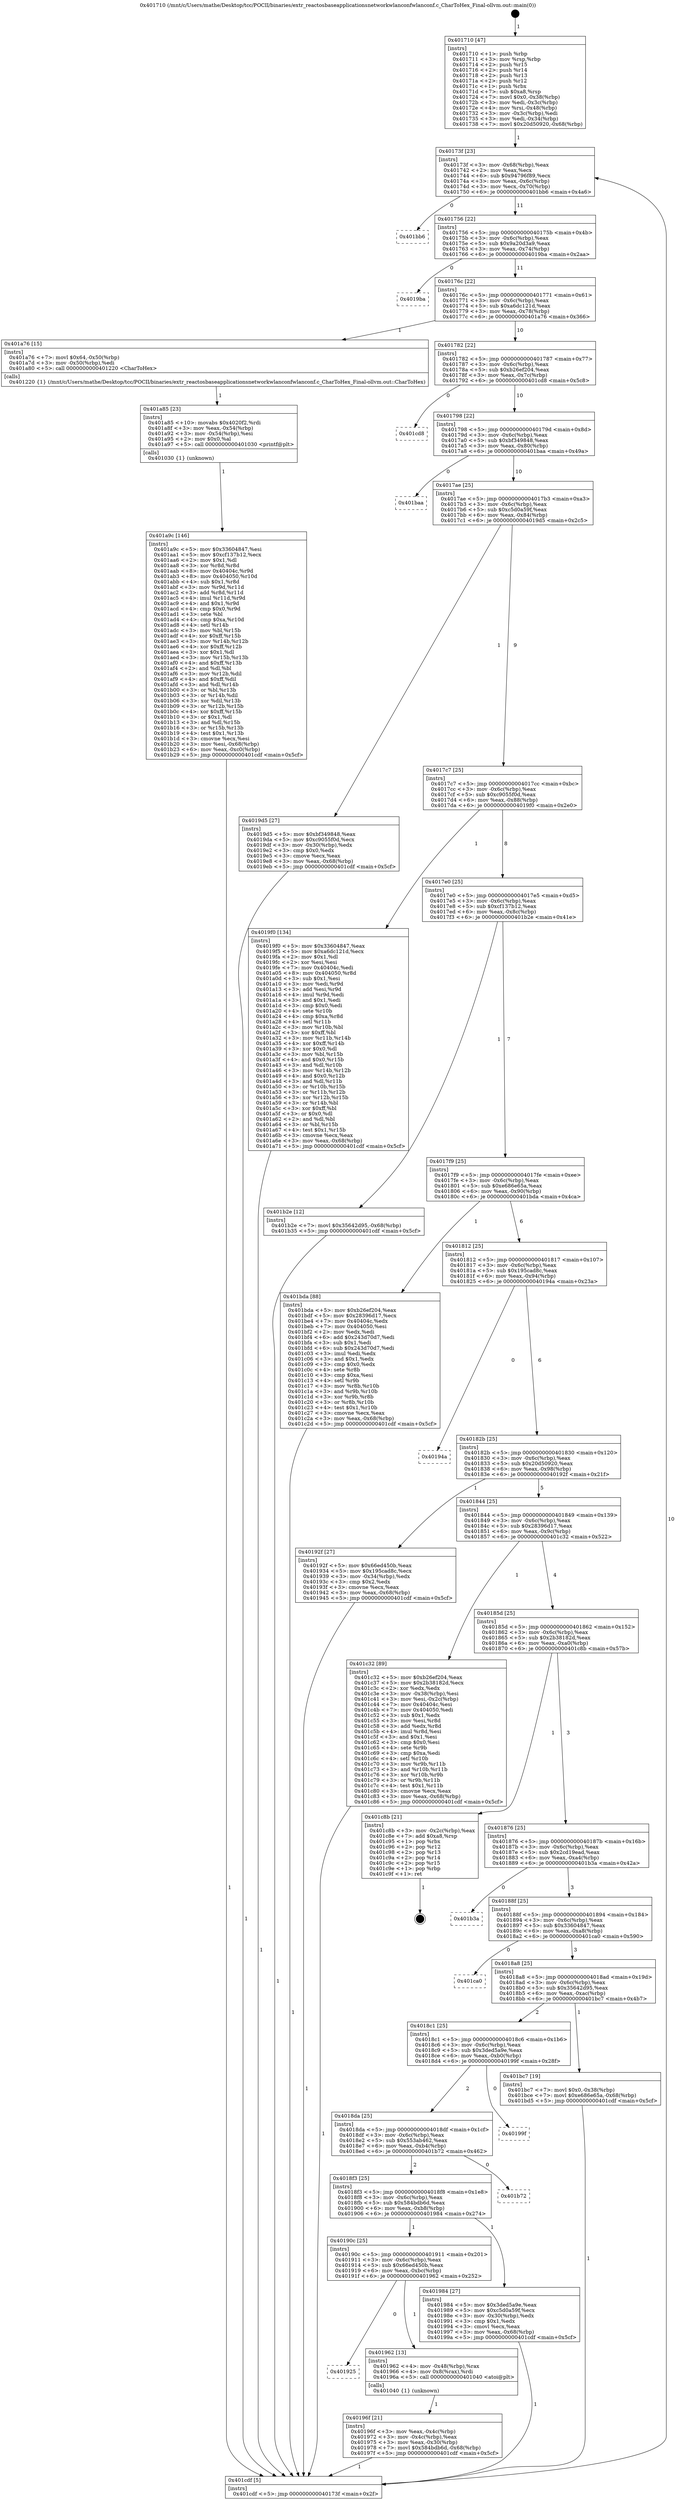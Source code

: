 digraph "0x401710" {
  label = "0x401710 (/mnt/c/Users/mathe/Desktop/tcc/POCII/binaries/extr_reactosbaseapplicationsnetworkwlanconfwlanconf.c_CharToHex_Final-ollvm.out::main(0))"
  labelloc = "t"
  node[shape=record]

  Entry [label="",width=0.3,height=0.3,shape=circle,fillcolor=black,style=filled]
  "0x40173f" [label="{
     0x40173f [23]\l
     | [instrs]\l
     &nbsp;&nbsp;0x40173f \<+3\>: mov -0x68(%rbp),%eax\l
     &nbsp;&nbsp;0x401742 \<+2\>: mov %eax,%ecx\l
     &nbsp;&nbsp;0x401744 \<+6\>: sub $0x94796f89,%ecx\l
     &nbsp;&nbsp;0x40174a \<+3\>: mov %eax,-0x6c(%rbp)\l
     &nbsp;&nbsp;0x40174d \<+3\>: mov %ecx,-0x70(%rbp)\l
     &nbsp;&nbsp;0x401750 \<+6\>: je 0000000000401bb6 \<main+0x4a6\>\l
  }"]
  "0x401bb6" [label="{
     0x401bb6\l
  }", style=dashed]
  "0x401756" [label="{
     0x401756 [22]\l
     | [instrs]\l
     &nbsp;&nbsp;0x401756 \<+5\>: jmp 000000000040175b \<main+0x4b\>\l
     &nbsp;&nbsp;0x40175b \<+3\>: mov -0x6c(%rbp),%eax\l
     &nbsp;&nbsp;0x40175e \<+5\>: sub $0x9a20d3a9,%eax\l
     &nbsp;&nbsp;0x401763 \<+3\>: mov %eax,-0x74(%rbp)\l
     &nbsp;&nbsp;0x401766 \<+6\>: je 00000000004019ba \<main+0x2aa\>\l
  }"]
  Exit [label="",width=0.3,height=0.3,shape=circle,fillcolor=black,style=filled,peripheries=2]
  "0x4019ba" [label="{
     0x4019ba\l
  }", style=dashed]
  "0x40176c" [label="{
     0x40176c [22]\l
     | [instrs]\l
     &nbsp;&nbsp;0x40176c \<+5\>: jmp 0000000000401771 \<main+0x61\>\l
     &nbsp;&nbsp;0x401771 \<+3\>: mov -0x6c(%rbp),%eax\l
     &nbsp;&nbsp;0x401774 \<+5\>: sub $0xa6dc121d,%eax\l
     &nbsp;&nbsp;0x401779 \<+3\>: mov %eax,-0x78(%rbp)\l
     &nbsp;&nbsp;0x40177c \<+6\>: je 0000000000401a76 \<main+0x366\>\l
  }"]
  "0x401a9c" [label="{
     0x401a9c [146]\l
     | [instrs]\l
     &nbsp;&nbsp;0x401a9c \<+5\>: mov $0x33604847,%esi\l
     &nbsp;&nbsp;0x401aa1 \<+5\>: mov $0xcf137b12,%ecx\l
     &nbsp;&nbsp;0x401aa6 \<+2\>: mov $0x1,%dl\l
     &nbsp;&nbsp;0x401aa8 \<+3\>: xor %r8d,%r8d\l
     &nbsp;&nbsp;0x401aab \<+8\>: mov 0x40404c,%r9d\l
     &nbsp;&nbsp;0x401ab3 \<+8\>: mov 0x404050,%r10d\l
     &nbsp;&nbsp;0x401abb \<+4\>: sub $0x1,%r8d\l
     &nbsp;&nbsp;0x401abf \<+3\>: mov %r9d,%r11d\l
     &nbsp;&nbsp;0x401ac2 \<+3\>: add %r8d,%r11d\l
     &nbsp;&nbsp;0x401ac5 \<+4\>: imul %r11d,%r9d\l
     &nbsp;&nbsp;0x401ac9 \<+4\>: and $0x1,%r9d\l
     &nbsp;&nbsp;0x401acd \<+4\>: cmp $0x0,%r9d\l
     &nbsp;&nbsp;0x401ad1 \<+3\>: sete %bl\l
     &nbsp;&nbsp;0x401ad4 \<+4\>: cmp $0xa,%r10d\l
     &nbsp;&nbsp;0x401ad8 \<+4\>: setl %r14b\l
     &nbsp;&nbsp;0x401adc \<+3\>: mov %bl,%r15b\l
     &nbsp;&nbsp;0x401adf \<+4\>: xor $0xff,%r15b\l
     &nbsp;&nbsp;0x401ae3 \<+3\>: mov %r14b,%r12b\l
     &nbsp;&nbsp;0x401ae6 \<+4\>: xor $0xff,%r12b\l
     &nbsp;&nbsp;0x401aea \<+3\>: xor $0x1,%dl\l
     &nbsp;&nbsp;0x401aed \<+3\>: mov %r15b,%r13b\l
     &nbsp;&nbsp;0x401af0 \<+4\>: and $0xff,%r13b\l
     &nbsp;&nbsp;0x401af4 \<+2\>: and %dl,%bl\l
     &nbsp;&nbsp;0x401af6 \<+3\>: mov %r12b,%dil\l
     &nbsp;&nbsp;0x401af9 \<+4\>: and $0xff,%dil\l
     &nbsp;&nbsp;0x401afd \<+3\>: and %dl,%r14b\l
     &nbsp;&nbsp;0x401b00 \<+3\>: or %bl,%r13b\l
     &nbsp;&nbsp;0x401b03 \<+3\>: or %r14b,%dil\l
     &nbsp;&nbsp;0x401b06 \<+3\>: xor %dil,%r13b\l
     &nbsp;&nbsp;0x401b09 \<+3\>: or %r12b,%r15b\l
     &nbsp;&nbsp;0x401b0c \<+4\>: xor $0xff,%r15b\l
     &nbsp;&nbsp;0x401b10 \<+3\>: or $0x1,%dl\l
     &nbsp;&nbsp;0x401b13 \<+3\>: and %dl,%r15b\l
     &nbsp;&nbsp;0x401b16 \<+3\>: or %r15b,%r13b\l
     &nbsp;&nbsp;0x401b19 \<+4\>: test $0x1,%r13b\l
     &nbsp;&nbsp;0x401b1d \<+3\>: cmovne %ecx,%esi\l
     &nbsp;&nbsp;0x401b20 \<+3\>: mov %esi,-0x68(%rbp)\l
     &nbsp;&nbsp;0x401b23 \<+6\>: mov %eax,-0xc0(%rbp)\l
     &nbsp;&nbsp;0x401b29 \<+5\>: jmp 0000000000401cdf \<main+0x5cf\>\l
  }"]
  "0x401a76" [label="{
     0x401a76 [15]\l
     | [instrs]\l
     &nbsp;&nbsp;0x401a76 \<+7\>: movl $0x64,-0x50(%rbp)\l
     &nbsp;&nbsp;0x401a7d \<+3\>: mov -0x50(%rbp),%edi\l
     &nbsp;&nbsp;0x401a80 \<+5\>: call 0000000000401220 \<CharToHex\>\l
     | [calls]\l
     &nbsp;&nbsp;0x401220 \{1\} (/mnt/c/Users/mathe/Desktop/tcc/POCII/binaries/extr_reactosbaseapplicationsnetworkwlanconfwlanconf.c_CharToHex_Final-ollvm.out::CharToHex)\l
  }"]
  "0x401782" [label="{
     0x401782 [22]\l
     | [instrs]\l
     &nbsp;&nbsp;0x401782 \<+5\>: jmp 0000000000401787 \<main+0x77\>\l
     &nbsp;&nbsp;0x401787 \<+3\>: mov -0x6c(%rbp),%eax\l
     &nbsp;&nbsp;0x40178a \<+5\>: sub $0xb26ef204,%eax\l
     &nbsp;&nbsp;0x40178f \<+3\>: mov %eax,-0x7c(%rbp)\l
     &nbsp;&nbsp;0x401792 \<+6\>: je 0000000000401cd8 \<main+0x5c8\>\l
  }"]
  "0x401a85" [label="{
     0x401a85 [23]\l
     | [instrs]\l
     &nbsp;&nbsp;0x401a85 \<+10\>: movabs $0x4020f2,%rdi\l
     &nbsp;&nbsp;0x401a8f \<+3\>: mov %eax,-0x54(%rbp)\l
     &nbsp;&nbsp;0x401a92 \<+3\>: mov -0x54(%rbp),%esi\l
     &nbsp;&nbsp;0x401a95 \<+2\>: mov $0x0,%al\l
     &nbsp;&nbsp;0x401a97 \<+5\>: call 0000000000401030 \<printf@plt\>\l
     | [calls]\l
     &nbsp;&nbsp;0x401030 \{1\} (unknown)\l
  }"]
  "0x401cd8" [label="{
     0x401cd8\l
  }", style=dashed]
  "0x401798" [label="{
     0x401798 [22]\l
     | [instrs]\l
     &nbsp;&nbsp;0x401798 \<+5\>: jmp 000000000040179d \<main+0x8d\>\l
     &nbsp;&nbsp;0x40179d \<+3\>: mov -0x6c(%rbp),%eax\l
     &nbsp;&nbsp;0x4017a0 \<+5\>: sub $0xbf349848,%eax\l
     &nbsp;&nbsp;0x4017a5 \<+3\>: mov %eax,-0x80(%rbp)\l
     &nbsp;&nbsp;0x4017a8 \<+6\>: je 0000000000401baa \<main+0x49a\>\l
  }"]
  "0x40196f" [label="{
     0x40196f [21]\l
     | [instrs]\l
     &nbsp;&nbsp;0x40196f \<+3\>: mov %eax,-0x4c(%rbp)\l
     &nbsp;&nbsp;0x401972 \<+3\>: mov -0x4c(%rbp),%eax\l
     &nbsp;&nbsp;0x401975 \<+3\>: mov %eax,-0x30(%rbp)\l
     &nbsp;&nbsp;0x401978 \<+7\>: movl $0x584bdb6d,-0x68(%rbp)\l
     &nbsp;&nbsp;0x40197f \<+5\>: jmp 0000000000401cdf \<main+0x5cf\>\l
  }"]
  "0x401baa" [label="{
     0x401baa\l
  }", style=dashed]
  "0x4017ae" [label="{
     0x4017ae [25]\l
     | [instrs]\l
     &nbsp;&nbsp;0x4017ae \<+5\>: jmp 00000000004017b3 \<main+0xa3\>\l
     &nbsp;&nbsp;0x4017b3 \<+3\>: mov -0x6c(%rbp),%eax\l
     &nbsp;&nbsp;0x4017b6 \<+5\>: sub $0xc5d0a59f,%eax\l
     &nbsp;&nbsp;0x4017bb \<+6\>: mov %eax,-0x84(%rbp)\l
     &nbsp;&nbsp;0x4017c1 \<+6\>: je 00000000004019d5 \<main+0x2c5\>\l
  }"]
  "0x401925" [label="{
     0x401925\l
  }", style=dashed]
  "0x4019d5" [label="{
     0x4019d5 [27]\l
     | [instrs]\l
     &nbsp;&nbsp;0x4019d5 \<+5\>: mov $0xbf349848,%eax\l
     &nbsp;&nbsp;0x4019da \<+5\>: mov $0xc9055f0d,%ecx\l
     &nbsp;&nbsp;0x4019df \<+3\>: mov -0x30(%rbp),%edx\l
     &nbsp;&nbsp;0x4019e2 \<+3\>: cmp $0x0,%edx\l
     &nbsp;&nbsp;0x4019e5 \<+3\>: cmove %ecx,%eax\l
     &nbsp;&nbsp;0x4019e8 \<+3\>: mov %eax,-0x68(%rbp)\l
     &nbsp;&nbsp;0x4019eb \<+5\>: jmp 0000000000401cdf \<main+0x5cf\>\l
  }"]
  "0x4017c7" [label="{
     0x4017c7 [25]\l
     | [instrs]\l
     &nbsp;&nbsp;0x4017c7 \<+5\>: jmp 00000000004017cc \<main+0xbc\>\l
     &nbsp;&nbsp;0x4017cc \<+3\>: mov -0x6c(%rbp),%eax\l
     &nbsp;&nbsp;0x4017cf \<+5\>: sub $0xc9055f0d,%eax\l
     &nbsp;&nbsp;0x4017d4 \<+6\>: mov %eax,-0x88(%rbp)\l
     &nbsp;&nbsp;0x4017da \<+6\>: je 00000000004019f0 \<main+0x2e0\>\l
  }"]
  "0x401962" [label="{
     0x401962 [13]\l
     | [instrs]\l
     &nbsp;&nbsp;0x401962 \<+4\>: mov -0x48(%rbp),%rax\l
     &nbsp;&nbsp;0x401966 \<+4\>: mov 0x8(%rax),%rdi\l
     &nbsp;&nbsp;0x40196a \<+5\>: call 0000000000401040 \<atoi@plt\>\l
     | [calls]\l
     &nbsp;&nbsp;0x401040 \{1\} (unknown)\l
  }"]
  "0x4019f0" [label="{
     0x4019f0 [134]\l
     | [instrs]\l
     &nbsp;&nbsp;0x4019f0 \<+5\>: mov $0x33604847,%eax\l
     &nbsp;&nbsp;0x4019f5 \<+5\>: mov $0xa6dc121d,%ecx\l
     &nbsp;&nbsp;0x4019fa \<+2\>: mov $0x1,%dl\l
     &nbsp;&nbsp;0x4019fc \<+2\>: xor %esi,%esi\l
     &nbsp;&nbsp;0x4019fe \<+7\>: mov 0x40404c,%edi\l
     &nbsp;&nbsp;0x401a05 \<+8\>: mov 0x404050,%r8d\l
     &nbsp;&nbsp;0x401a0d \<+3\>: sub $0x1,%esi\l
     &nbsp;&nbsp;0x401a10 \<+3\>: mov %edi,%r9d\l
     &nbsp;&nbsp;0x401a13 \<+3\>: add %esi,%r9d\l
     &nbsp;&nbsp;0x401a16 \<+4\>: imul %r9d,%edi\l
     &nbsp;&nbsp;0x401a1a \<+3\>: and $0x1,%edi\l
     &nbsp;&nbsp;0x401a1d \<+3\>: cmp $0x0,%edi\l
     &nbsp;&nbsp;0x401a20 \<+4\>: sete %r10b\l
     &nbsp;&nbsp;0x401a24 \<+4\>: cmp $0xa,%r8d\l
     &nbsp;&nbsp;0x401a28 \<+4\>: setl %r11b\l
     &nbsp;&nbsp;0x401a2c \<+3\>: mov %r10b,%bl\l
     &nbsp;&nbsp;0x401a2f \<+3\>: xor $0xff,%bl\l
     &nbsp;&nbsp;0x401a32 \<+3\>: mov %r11b,%r14b\l
     &nbsp;&nbsp;0x401a35 \<+4\>: xor $0xff,%r14b\l
     &nbsp;&nbsp;0x401a39 \<+3\>: xor $0x0,%dl\l
     &nbsp;&nbsp;0x401a3c \<+3\>: mov %bl,%r15b\l
     &nbsp;&nbsp;0x401a3f \<+4\>: and $0x0,%r15b\l
     &nbsp;&nbsp;0x401a43 \<+3\>: and %dl,%r10b\l
     &nbsp;&nbsp;0x401a46 \<+3\>: mov %r14b,%r12b\l
     &nbsp;&nbsp;0x401a49 \<+4\>: and $0x0,%r12b\l
     &nbsp;&nbsp;0x401a4d \<+3\>: and %dl,%r11b\l
     &nbsp;&nbsp;0x401a50 \<+3\>: or %r10b,%r15b\l
     &nbsp;&nbsp;0x401a53 \<+3\>: or %r11b,%r12b\l
     &nbsp;&nbsp;0x401a56 \<+3\>: xor %r12b,%r15b\l
     &nbsp;&nbsp;0x401a59 \<+3\>: or %r14b,%bl\l
     &nbsp;&nbsp;0x401a5c \<+3\>: xor $0xff,%bl\l
     &nbsp;&nbsp;0x401a5f \<+3\>: or $0x0,%dl\l
     &nbsp;&nbsp;0x401a62 \<+2\>: and %dl,%bl\l
     &nbsp;&nbsp;0x401a64 \<+3\>: or %bl,%r15b\l
     &nbsp;&nbsp;0x401a67 \<+4\>: test $0x1,%r15b\l
     &nbsp;&nbsp;0x401a6b \<+3\>: cmovne %ecx,%eax\l
     &nbsp;&nbsp;0x401a6e \<+3\>: mov %eax,-0x68(%rbp)\l
     &nbsp;&nbsp;0x401a71 \<+5\>: jmp 0000000000401cdf \<main+0x5cf\>\l
  }"]
  "0x4017e0" [label="{
     0x4017e0 [25]\l
     | [instrs]\l
     &nbsp;&nbsp;0x4017e0 \<+5\>: jmp 00000000004017e5 \<main+0xd5\>\l
     &nbsp;&nbsp;0x4017e5 \<+3\>: mov -0x6c(%rbp),%eax\l
     &nbsp;&nbsp;0x4017e8 \<+5\>: sub $0xcf137b12,%eax\l
     &nbsp;&nbsp;0x4017ed \<+6\>: mov %eax,-0x8c(%rbp)\l
     &nbsp;&nbsp;0x4017f3 \<+6\>: je 0000000000401b2e \<main+0x41e\>\l
  }"]
  "0x40190c" [label="{
     0x40190c [25]\l
     | [instrs]\l
     &nbsp;&nbsp;0x40190c \<+5\>: jmp 0000000000401911 \<main+0x201\>\l
     &nbsp;&nbsp;0x401911 \<+3\>: mov -0x6c(%rbp),%eax\l
     &nbsp;&nbsp;0x401914 \<+5\>: sub $0x66ed450b,%eax\l
     &nbsp;&nbsp;0x401919 \<+6\>: mov %eax,-0xbc(%rbp)\l
     &nbsp;&nbsp;0x40191f \<+6\>: je 0000000000401962 \<main+0x252\>\l
  }"]
  "0x401b2e" [label="{
     0x401b2e [12]\l
     | [instrs]\l
     &nbsp;&nbsp;0x401b2e \<+7\>: movl $0x35642d95,-0x68(%rbp)\l
     &nbsp;&nbsp;0x401b35 \<+5\>: jmp 0000000000401cdf \<main+0x5cf\>\l
  }"]
  "0x4017f9" [label="{
     0x4017f9 [25]\l
     | [instrs]\l
     &nbsp;&nbsp;0x4017f9 \<+5\>: jmp 00000000004017fe \<main+0xee\>\l
     &nbsp;&nbsp;0x4017fe \<+3\>: mov -0x6c(%rbp),%eax\l
     &nbsp;&nbsp;0x401801 \<+5\>: sub $0xe686e65a,%eax\l
     &nbsp;&nbsp;0x401806 \<+6\>: mov %eax,-0x90(%rbp)\l
     &nbsp;&nbsp;0x40180c \<+6\>: je 0000000000401bda \<main+0x4ca\>\l
  }"]
  "0x401984" [label="{
     0x401984 [27]\l
     | [instrs]\l
     &nbsp;&nbsp;0x401984 \<+5\>: mov $0x3ded5a9e,%eax\l
     &nbsp;&nbsp;0x401989 \<+5\>: mov $0xc5d0a59f,%ecx\l
     &nbsp;&nbsp;0x40198e \<+3\>: mov -0x30(%rbp),%edx\l
     &nbsp;&nbsp;0x401991 \<+3\>: cmp $0x1,%edx\l
     &nbsp;&nbsp;0x401994 \<+3\>: cmovl %ecx,%eax\l
     &nbsp;&nbsp;0x401997 \<+3\>: mov %eax,-0x68(%rbp)\l
     &nbsp;&nbsp;0x40199a \<+5\>: jmp 0000000000401cdf \<main+0x5cf\>\l
  }"]
  "0x401bda" [label="{
     0x401bda [88]\l
     | [instrs]\l
     &nbsp;&nbsp;0x401bda \<+5\>: mov $0xb26ef204,%eax\l
     &nbsp;&nbsp;0x401bdf \<+5\>: mov $0x28396d17,%ecx\l
     &nbsp;&nbsp;0x401be4 \<+7\>: mov 0x40404c,%edx\l
     &nbsp;&nbsp;0x401beb \<+7\>: mov 0x404050,%esi\l
     &nbsp;&nbsp;0x401bf2 \<+2\>: mov %edx,%edi\l
     &nbsp;&nbsp;0x401bf4 \<+6\>: add $0x243d70d7,%edi\l
     &nbsp;&nbsp;0x401bfa \<+3\>: sub $0x1,%edi\l
     &nbsp;&nbsp;0x401bfd \<+6\>: sub $0x243d70d7,%edi\l
     &nbsp;&nbsp;0x401c03 \<+3\>: imul %edi,%edx\l
     &nbsp;&nbsp;0x401c06 \<+3\>: and $0x1,%edx\l
     &nbsp;&nbsp;0x401c09 \<+3\>: cmp $0x0,%edx\l
     &nbsp;&nbsp;0x401c0c \<+4\>: sete %r8b\l
     &nbsp;&nbsp;0x401c10 \<+3\>: cmp $0xa,%esi\l
     &nbsp;&nbsp;0x401c13 \<+4\>: setl %r9b\l
     &nbsp;&nbsp;0x401c17 \<+3\>: mov %r8b,%r10b\l
     &nbsp;&nbsp;0x401c1a \<+3\>: and %r9b,%r10b\l
     &nbsp;&nbsp;0x401c1d \<+3\>: xor %r9b,%r8b\l
     &nbsp;&nbsp;0x401c20 \<+3\>: or %r8b,%r10b\l
     &nbsp;&nbsp;0x401c23 \<+4\>: test $0x1,%r10b\l
     &nbsp;&nbsp;0x401c27 \<+3\>: cmovne %ecx,%eax\l
     &nbsp;&nbsp;0x401c2a \<+3\>: mov %eax,-0x68(%rbp)\l
     &nbsp;&nbsp;0x401c2d \<+5\>: jmp 0000000000401cdf \<main+0x5cf\>\l
  }"]
  "0x401812" [label="{
     0x401812 [25]\l
     | [instrs]\l
     &nbsp;&nbsp;0x401812 \<+5\>: jmp 0000000000401817 \<main+0x107\>\l
     &nbsp;&nbsp;0x401817 \<+3\>: mov -0x6c(%rbp),%eax\l
     &nbsp;&nbsp;0x40181a \<+5\>: sub $0x195cad8c,%eax\l
     &nbsp;&nbsp;0x40181f \<+6\>: mov %eax,-0x94(%rbp)\l
     &nbsp;&nbsp;0x401825 \<+6\>: je 000000000040194a \<main+0x23a\>\l
  }"]
  "0x4018f3" [label="{
     0x4018f3 [25]\l
     | [instrs]\l
     &nbsp;&nbsp;0x4018f3 \<+5\>: jmp 00000000004018f8 \<main+0x1e8\>\l
     &nbsp;&nbsp;0x4018f8 \<+3\>: mov -0x6c(%rbp),%eax\l
     &nbsp;&nbsp;0x4018fb \<+5\>: sub $0x584bdb6d,%eax\l
     &nbsp;&nbsp;0x401900 \<+6\>: mov %eax,-0xb8(%rbp)\l
     &nbsp;&nbsp;0x401906 \<+6\>: je 0000000000401984 \<main+0x274\>\l
  }"]
  "0x40194a" [label="{
     0x40194a\l
  }", style=dashed]
  "0x40182b" [label="{
     0x40182b [25]\l
     | [instrs]\l
     &nbsp;&nbsp;0x40182b \<+5\>: jmp 0000000000401830 \<main+0x120\>\l
     &nbsp;&nbsp;0x401830 \<+3\>: mov -0x6c(%rbp),%eax\l
     &nbsp;&nbsp;0x401833 \<+5\>: sub $0x20d50920,%eax\l
     &nbsp;&nbsp;0x401838 \<+6\>: mov %eax,-0x98(%rbp)\l
     &nbsp;&nbsp;0x40183e \<+6\>: je 000000000040192f \<main+0x21f\>\l
  }"]
  "0x401b72" [label="{
     0x401b72\l
  }", style=dashed]
  "0x40192f" [label="{
     0x40192f [27]\l
     | [instrs]\l
     &nbsp;&nbsp;0x40192f \<+5\>: mov $0x66ed450b,%eax\l
     &nbsp;&nbsp;0x401934 \<+5\>: mov $0x195cad8c,%ecx\l
     &nbsp;&nbsp;0x401939 \<+3\>: mov -0x34(%rbp),%edx\l
     &nbsp;&nbsp;0x40193c \<+3\>: cmp $0x2,%edx\l
     &nbsp;&nbsp;0x40193f \<+3\>: cmovne %ecx,%eax\l
     &nbsp;&nbsp;0x401942 \<+3\>: mov %eax,-0x68(%rbp)\l
     &nbsp;&nbsp;0x401945 \<+5\>: jmp 0000000000401cdf \<main+0x5cf\>\l
  }"]
  "0x401844" [label="{
     0x401844 [25]\l
     | [instrs]\l
     &nbsp;&nbsp;0x401844 \<+5\>: jmp 0000000000401849 \<main+0x139\>\l
     &nbsp;&nbsp;0x401849 \<+3\>: mov -0x6c(%rbp),%eax\l
     &nbsp;&nbsp;0x40184c \<+5\>: sub $0x28396d17,%eax\l
     &nbsp;&nbsp;0x401851 \<+6\>: mov %eax,-0x9c(%rbp)\l
     &nbsp;&nbsp;0x401857 \<+6\>: je 0000000000401c32 \<main+0x522\>\l
  }"]
  "0x401cdf" [label="{
     0x401cdf [5]\l
     | [instrs]\l
     &nbsp;&nbsp;0x401cdf \<+5\>: jmp 000000000040173f \<main+0x2f\>\l
  }"]
  "0x401710" [label="{
     0x401710 [47]\l
     | [instrs]\l
     &nbsp;&nbsp;0x401710 \<+1\>: push %rbp\l
     &nbsp;&nbsp;0x401711 \<+3\>: mov %rsp,%rbp\l
     &nbsp;&nbsp;0x401714 \<+2\>: push %r15\l
     &nbsp;&nbsp;0x401716 \<+2\>: push %r14\l
     &nbsp;&nbsp;0x401718 \<+2\>: push %r13\l
     &nbsp;&nbsp;0x40171a \<+2\>: push %r12\l
     &nbsp;&nbsp;0x40171c \<+1\>: push %rbx\l
     &nbsp;&nbsp;0x40171d \<+7\>: sub $0xa8,%rsp\l
     &nbsp;&nbsp;0x401724 \<+7\>: movl $0x0,-0x38(%rbp)\l
     &nbsp;&nbsp;0x40172b \<+3\>: mov %edi,-0x3c(%rbp)\l
     &nbsp;&nbsp;0x40172e \<+4\>: mov %rsi,-0x48(%rbp)\l
     &nbsp;&nbsp;0x401732 \<+3\>: mov -0x3c(%rbp),%edi\l
     &nbsp;&nbsp;0x401735 \<+3\>: mov %edi,-0x34(%rbp)\l
     &nbsp;&nbsp;0x401738 \<+7\>: movl $0x20d50920,-0x68(%rbp)\l
  }"]
  "0x4018da" [label="{
     0x4018da [25]\l
     | [instrs]\l
     &nbsp;&nbsp;0x4018da \<+5\>: jmp 00000000004018df \<main+0x1cf\>\l
     &nbsp;&nbsp;0x4018df \<+3\>: mov -0x6c(%rbp),%eax\l
     &nbsp;&nbsp;0x4018e2 \<+5\>: sub $0x553ab462,%eax\l
     &nbsp;&nbsp;0x4018e7 \<+6\>: mov %eax,-0xb4(%rbp)\l
     &nbsp;&nbsp;0x4018ed \<+6\>: je 0000000000401b72 \<main+0x462\>\l
  }"]
  "0x401c32" [label="{
     0x401c32 [89]\l
     | [instrs]\l
     &nbsp;&nbsp;0x401c32 \<+5\>: mov $0xb26ef204,%eax\l
     &nbsp;&nbsp;0x401c37 \<+5\>: mov $0x2b38182d,%ecx\l
     &nbsp;&nbsp;0x401c3c \<+2\>: xor %edx,%edx\l
     &nbsp;&nbsp;0x401c3e \<+3\>: mov -0x38(%rbp),%esi\l
     &nbsp;&nbsp;0x401c41 \<+3\>: mov %esi,-0x2c(%rbp)\l
     &nbsp;&nbsp;0x401c44 \<+7\>: mov 0x40404c,%esi\l
     &nbsp;&nbsp;0x401c4b \<+7\>: mov 0x404050,%edi\l
     &nbsp;&nbsp;0x401c52 \<+3\>: sub $0x1,%edx\l
     &nbsp;&nbsp;0x401c55 \<+3\>: mov %esi,%r8d\l
     &nbsp;&nbsp;0x401c58 \<+3\>: add %edx,%r8d\l
     &nbsp;&nbsp;0x401c5b \<+4\>: imul %r8d,%esi\l
     &nbsp;&nbsp;0x401c5f \<+3\>: and $0x1,%esi\l
     &nbsp;&nbsp;0x401c62 \<+3\>: cmp $0x0,%esi\l
     &nbsp;&nbsp;0x401c65 \<+4\>: sete %r9b\l
     &nbsp;&nbsp;0x401c69 \<+3\>: cmp $0xa,%edi\l
     &nbsp;&nbsp;0x401c6c \<+4\>: setl %r10b\l
     &nbsp;&nbsp;0x401c70 \<+3\>: mov %r9b,%r11b\l
     &nbsp;&nbsp;0x401c73 \<+3\>: and %r10b,%r11b\l
     &nbsp;&nbsp;0x401c76 \<+3\>: xor %r10b,%r9b\l
     &nbsp;&nbsp;0x401c79 \<+3\>: or %r9b,%r11b\l
     &nbsp;&nbsp;0x401c7c \<+4\>: test $0x1,%r11b\l
     &nbsp;&nbsp;0x401c80 \<+3\>: cmovne %ecx,%eax\l
     &nbsp;&nbsp;0x401c83 \<+3\>: mov %eax,-0x68(%rbp)\l
     &nbsp;&nbsp;0x401c86 \<+5\>: jmp 0000000000401cdf \<main+0x5cf\>\l
  }"]
  "0x40185d" [label="{
     0x40185d [25]\l
     | [instrs]\l
     &nbsp;&nbsp;0x40185d \<+5\>: jmp 0000000000401862 \<main+0x152\>\l
     &nbsp;&nbsp;0x401862 \<+3\>: mov -0x6c(%rbp),%eax\l
     &nbsp;&nbsp;0x401865 \<+5\>: sub $0x2b38182d,%eax\l
     &nbsp;&nbsp;0x40186a \<+6\>: mov %eax,-0xa0(%rbp)\l
     &nbsp;&nbsp;0x401870 \<+6\>: je 0000000000401c8b \<main+0x57b\>\l
  }"]
  "0x40199f" [label="{
     0x40199f\l
  }", style=dashed]
  "0x401c8b" [label="{
     0x401c8b [21]\l
     | [instrs]\l
     &nbsp;&nbsp;0x401c8b \<+3\>: mov -0x2c(%rbp),%eax\l
     &nbsp;&nbsp;0x401c8e \<+7\>: add $0xa8,%rsp\l
     &nbsp;&nbsp;0x401c95 \<+1\>: pop %rbx\l
     &nbsp;&nbsp;0x401c96 \<+2\>: pop %r12\l
     &nbsp;&nbsp;0x401c98 \<+2\>: pop %r13\l
     &nbsp;&nbsp;0x401c9a \<+2\>: pop %r14\l
     &nbsp;&nbsp;0x401c9c \<+2\>: pop %r15\l
     &nbsp;&nbsp;0x401c9e \<+1\>: pop %rbp\l
     &nbsp;&nbsp;0x401c9f \<+1\>: ret\l
  }"]
  "0x401876" [label="{
     0x401876 [25]\l
     | [instrs]\l
     &nbsp;&nbsp;0x401876 \<+5\>: jmp 000000000040187b \<main+0x16b\>\l
     &nbsp;&nbsp;0x40187b \<+3\>: mov -0x6c(%rbp),%eax\l
     &nbsp;&nbsp;0x40187e \<+5\>: sub $0x2cd19ead,%eax\l
     &nbsp;&nbsp;0x401883 \<+6\>: mov %eax,-0xa4(%rbp)\l
     &nbsp;&nbsp;0x401889 \<+6\>: je 0000000000401b3a \<main+0x42a\>\l
  }"]
  "0x4018c1" [label="{
     0x4018c1 [25]\l
     | [instrs]\l
     &nbsp;&nbsp;0x4018c1 \<+5\>: jmp 00000000004018c6 \<main+0x1b6\>\l
     &nbsp;&nbsp;0x4018c6 \<+3\>: mov -0x6c(%rbp),%eax\l
     &nbsp;&nbsp;0x4018c9 \<+5\>: sub $0x3ded5a9e,%eax\l
     &nbsp;&nbsp;0x4018ce \<+6\>: mov %eax,-0xb0(%rbp)\l
     &nbsp;&nbsp;0x4018d4 \<+6\>: je 000000000040199f \<main+0x28f\>\l
  }"]
  "0x401b3a" [label="{
     0x401b3a\l
  }", style=dashed]
  "0x40188f" [label="{
     0x40188f [25]\l
     | [instrs]\l
     &nbsp;&nbsp;0x40188f \<+5\>: jmp 0000000000401894 \<main+0x184\>\l
     &nbsp;&nbsp;0x401894 \<+3\>: mov -0x6c(%rbp),%eax\l
     &nbsp;&nbsp;0x401897 \<+5\>: sub $0x33604847,%eax\l
     &nbsp;&nbsp;0x40189c \<+6\>: mov %eax,-0xa8(%rbp)\l
     &nbsp;&nbsp;0x4018a2 \<+6\>: je 0000000000401ca0 \<main+0x590\>\l
  }"]
  "0x401bc7" [label="{
     0x401bc7 [19]\l
     | [instrs]\l
     &nbsp;&nbsp;0x401bc7 \<+7\>: movl $0x0,-0x38(%rbp)\l
     &nbsp;&nbsp;0x401bce \<+7\>: movl $0xe686e65a,-0x68(%rbp)\l
     &nbsp;&nbsp;0x401bd5 \<+5\>: jmp 0000000000401cdf \<main+0x5cf\>\l
  }"]
  "0x401ca0" [label="{
     0x401ca0\l
  }", style=dashed]
  "0x4018a8" [label="{
     0x4018a8 [25]\l
     | [instrs]\l
     &nbsp;&nbsp;0x4018a8 \<+5\>: jmp 00000000004018ad \<main+0x19d\>\l
     &nbsp;&nbsp;0x4018ad \<+3\>: mov -0x6c(%rbp),%eax\l
     &nbsp;&nbsp;0x4018b0 \<+5\>: sub $0x35642d95,%eax\l
     &nbsp;&nbsp;0x4018b5 \<+6\>: mov %eax,-0xac(%rbp)\l
     &nbsp;&nbsp;0x4018bb \<+6\>: je 0000000000401bc7 \<main+0x4b7\>\l
  }"]
  Entry -> "0x401710" [label=" 1"]
  "0x40173f" -> "0x401bb6" [label=" 0"]
  "0x40173f" -> "0x401756" [label=" 11"]
  "0x401c8b" -> Exit [label=" 1"]
  "0x401756" -> "0x4019ba" [label=" 0"]
  "0x401756" -> "0x40176c" [label=" 11"]
  "0x401c32" -> "0x401cdf" [label=" 1"]
  "0x40176c" -> "0x401a76" [label=" 1"]
  "0x40176c" -> "0x401782" [label=" 10"]
  "0x401bda" -> "0x401cdf" [label=" 1"]
  "0x401782" -> "0x401cd8" [label=" 0"]
  "0x401782" -> "0x401798" [label=" 10"]
  "0x401bc7" -> "0x401cdf" [label=" 1"]
  "0x401798" -> "0x401baa" [label=" 0"]
  "0x401798" -> "0x4017ae" [label=" 10"]
  "0x401b2e" -> "0x401cdf" [label=" 1"]
  "0x4017ae" -> "0x4019d5" [label=" 1"]
  "0x4017ae" -> "0x4017c7" [label=" 9"]
  "0x401a9c" -> "0x401cdf" [label=" 1"]
  "0x4017c7" -> "0x4019f0" [label=" 1"]
  "0x4017c7" -> "0x4017e0" [label=" 8"]
  "0x401a85" -> "0x401a9c" [label=" 1"]
  "0x4017e0" -> "0x401b2e" [label=" 1"]
  "0x4017e0" -> "0x4017f9" [label=" 7"]
  "0x4019f0" -> "0x401cdf" [label=" 1"]
  "0x4017f9" -> "0x401bda" [label=" 1"]
  "0x4017f9" -> "0x401812" [label=" 6"]
  "0x4019d5" -> "0x401cdf" [label=" 1"]
  "0x401812" -> "0x40194a" [label=" 0"]
  "0x401812" -> "0x40182b" [label=" 6"]
  "0x40196f" -> "0x401cdf" [label=" 1"]
  "0x40182b" -> "0x40192f" [label=" 1"]
  "0x40182b" -> "0x401844" [label=" 5"]
  "0x40192f" -> "0x401cdf" [label=" 1"]
  "0x401710" -> "0x40173f" [label=" 1"]
  "0x401cdf" -> "0x40173f" [label=" 10"]
  "0x401962" -> "0x40196f" [label=" 1"]
  "0x401844" -> "0x401c32" [label=" 1"]
  "0x401844" -> "0x40185d" [label=" 4"]
  "0x40190c" -> "0x401962" [label=" 1"]
  "0x40185d" -> "0x401c8b" [label=" 1"]
  "0x40185d" -> "0x401876" [label=" 3"]
  "0x401a76" -> "0x401a85" [label=" 1"]
  "0x401876" -> "0x401b3a" [label=" 0"]
  "0x401876" -> "0x40188f" [label=" 3"]
  "0x4018f3" -> "0x401984" [label=" 1"]
  "0x40188f" -> "0x401ca0" [label=" 0"]
  "0x40188f" -> "0x4018a8" [label=" 3"]
  "0x401984" -> "0x401cdf" [label=" 1"]
  "0x4018a8" -> "0x401bc7" [label=" 1"]
  "0x4018a8" -> "0x4018c1" [label=" 2"]
  "0x4018f3" -> "0x40190c" [label=" 1"]
  "0x4018c1" -> "0x40199f" [label=" 0"]
  "0x4018c1" -> "0x4018da" [label=" 2"]
  "0x40190c" -> "0x401925" [label=" 0"]
  "0x4018da" -> "0x401b72" [label=" 0"]
  "0x4018da" -> "0x4018f3" [label=" 2"]
}
